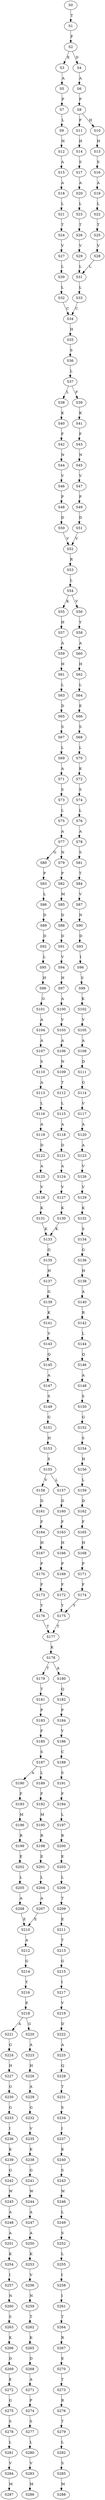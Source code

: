 strict digraph  {
	S0 -> S1 [ label = T ];
	S1 -> S2 [ label = F ];
	S2 -> S3 [ label = E ];
	S2 -> S4 [ label = D ];
	S3 -> S5 [ label = A ];
	S4 -> S6 [ label = A ];
	S5 -> S7 [ label = P ];
	S6 -> S8 [ label = P ];
	S7 -> S9 [ label = L ];
	S8 -> S10 [ label = H ];
	S8 -> S11 [ label = F ];
	S9 -> S12 [ label = H ];
	S10 -> S13 [ label = H ];
	S11 -> S14 [ label = H ];
	S12 -> S15 [ label = A ];
	S13 -> S16 [ label = S ];
	S14 -> S17 [ label = S ];
	S15 -> S18 [ label = A ];
	S16 -> S19 [ label = A ];
	S17 -> S20 [ label = A ];
	S18 -> S21 [ label = L ];
	S19 -> S22 [ label = L ];
	S20 -> S23 [ label = L ];
	S21 -> S24 [ label = T ];
	S22 -> S25 [ label = T ];
	S23 -> S26 [ label = T ];
	S24 -> S27 [ label = V ];
	S25 -> S28 [ label = V ];
	S26 -> S29 [ label = V ];
	S27 -> S30 [ label = L ];
	S28 -> S31 [ label = L ];
	S29 -> S31 [ label = L ];
	S30 -> S32 [ label = L ];
	S31 -> S33 [ label = L ];
	S32 -> S34 [ label = C ];
	S33 -> S34 [ label = C ];
	S34 -> S35 [ label = H ];
	S35 -> S36 [ label = S ];
	S36 -> S37 [ label = L ];
	S37 -> S38 [ label = L ];
	S37 -> S39 [ label = F ];
	S38 -> S40 [ label = K ];
	S39 -> S41 [ label = K ];
	S40 -> S42 [ label = F ];
	S41 -> S43 [ label = F ];
	S42 -> S44 [ label = N ];
	S43 -> S45 [ label = N ];
	S44 -> S46 [ label = V ];
	S45 -> S47 [ label = V ];
	S46 -> S48 [ label = P ];
	S47 -> S49 [ label = P ];
	S48 -> S50 [ label = D ];
	S49 -> S51 [ label = D ];
	S50 -> S52 [ label = V ];
	S51 -> S52 [ label = V ];
	S52 -> S53 [ label = R ];
	S53 -> S54 [ label = L ];
	S54 -> S55 [ label = K ];
	S54 -> S56 [ label = V ];
	S55 -> S57 [ label = H ];
	S56 -> S58 [ label = Y ];
	S57 -> S59 [ label = A ];
	S58 -> S60 [ label = A ];
	S59 -> S61 [ label = H ];
	S60 -> S62 [ label = H ];
	S61 -> S63 [ label = L ];
	S62 -> S64 [ label = L ];
	S63 -> S65 [ label = D ];
	S64 -> S66 [ label = E ];
	S65 -> S67 [ label = S ];
	S66 -> S68 [ label = S ];
	S67 -> S69 [ label = L ];
	S68 -> S70 [ label = L ];
	S69 -> S71 [ label = A ];
	S70 -> S72 [ label = K ];
	S71 -> S73 [ label = S ];
	S72 -> S74 [ label = S ];
	S73 -> S75 [ label = L ];
	S74 -> S76 [ label = L ];
	S75 -> S77 [ label = A ];
	S76 -> S78 [ label = A ];
	S77 -> S79 [ label = N ];
	S77 -> S80 [ label = G ];
	S78 -> S81 [ label = S ];
	S79 -> S82 [ label = P ];
	S80 -> S83 [ label = P ];
	S81 -> S84 [ label = T ];
	S82 -> S85 [ label = M ];
	S83 -> S86 [ label = L ];
	S84 -> S87 [ label = V ];
	S85 -> S88 [ label = D ];
	S86 -> S89 [ label = D ];
	S87 -> S90 [ label = N ];
	S88 -> S91 [ label = D ];
	S89 -> S92 [ label = D ];
	S90 -> S93 [ label = D ];
	S91 -> S94 [ label = V ];
	S92 -> S95 [ label = L ];
	S93 -> S96 [ label = I ];
	S94 -> S97 [ label = H ];
	S95 -> S98 [ label = H ];
	S96 -> S99 [ label = S ];
	S97 -> S100 [ label = A ];
	S98 -> S101 [ label = G ];
	S99 -> S102 [ label = K ];
	S100 -> S103 [ label = V ];
	S101 -> S104 [ label = A ];
	S102 -> S105 [ label = V ];
	S103 -> S106 [ label = A ];
	S104 -> S107 [ label = A ];
	S105 -> S108 [ label = A ];
	S106 -> S109 [ label = N ];
	S107 -> S110 [ label = S ];
	S108 -> S111 [ label = D ];
	S109 -> S112 [ label = T ];
	S110 -> S113 [ label = A ];
	S111 -> S114 [ label = G ];
	S112 -> S115 [ label = L ];
	S113 -> S116 [ label = L ];
	S114 -> S117 [ label = V ];
	S115 -> S118 [ label = A ];
	S116 -> S119 [ label = A ];
	S117 -> S120 [ label = A ];
	S118 -> S121 [ label = D ];
	S119 -> S122 [ label = D ];
	S120 -> S123 [ label = A ];
	S121 -> S124 [ label = A ];
	S122 -> S125 [ label = A ];
	S123 -> S126 [ label = V ];
	S124 -> S127 [ label = V ];
	S125 -> S128 [ label = V ];
	S126 -> S129 [ label = V ];
	S127 -> S130 [ label = K ];
	S128 -> S131 [ label = K ];
	S129 -> S132 [ label = K ];
	S130 -> S133 [ label = K ];
	S131 -> S133 [ label = K ];
	S132 -> S134 [ label = S ];
	S133 -> S135 [ label = G ];
	S134 -> S136 [ label = G ];
	S135 -> S137 [ label = H ];
	S136 -> S138 [ label = H ];
	S137 -> S139 [ label = G ];
	S138 -> S140 [ label = A ];
	S139 -> S141 [ label = K ];
	S140 -> S142 [ label = R ];
	S141 -> S143 [ label = V ];
	S142 -> S144 [ label = L ];
	S143 -> S145 [ label = Q ];
	S144 -> S146 [ label = Q ];
	S145 -> S147 [ label = A ];
	S146 -> S148 [ label = A ];
	S147 -> S149 [ label = S ];
	S148 -> S150 [ label = S ];
	S149 -> S151 [ label = G ];
	S150 -> S152 [ label = G ];
	S151 -> S153 [ label = H ];
	S152 -> S154 [ label = S ];
	S153 -> S155 [ label = S ];
	S154 -> S156 [ label = H ];
	S155 -> S157 [ label = L ];
	S155 -> S158 [ label = V ];
	S156 -> S159 [ label = L ];
	S157 -> S160 [ label = D ];
	S158 -> S161 [ label = D ];
	S159 -> S162 [ label = D ];
	S160 -> S163 [ label = F ];
	S161 -> S164 [ label = F ];
	S162 -> S165 [ label = F ];
	S163 -> S166 [ label = H ];
	S164 -> S167 [ label = H ];
	S165 -> S168 [ label = H ];
	S166 -> S169 [ label = P ];
	S167 -> S170 [ label = P ];
	S168 -> S171 [ label = P ];
	S169 -> S172 [ label = F ];
	S170 -> S173 [ label = F ];
	S171 -> S174 [ label = F ];
	S172 -> S175 [ label = Y ];
	S173 -> S176 [ label = Y ];
	S174 -> S175 [ label = Y ];
	S175 -> S177 [ label = T ];
	S176 -> S177 [ label = T ];
	S177 -> S178 [ label = K ];
	S178 -> S179 [ label = T ];
	S178 -> S180 [ label = A ];
	S179 -> S181 [ label = T ];
	S180 -> S182 [ label = Q ];
	S181 -> S183 [ label = P ];
	S182 -> S184 [ label = P ];
	S183 -> S185 [ label = F ];
	S184 -> S186 [ label = Y ];
	S185 -> S187 [ label = S ];
	S186 -> S188 [ label = C ];
	S187 -> S189 [ label = L ];
	S187 -> S190 [ label = A ];
	S188 -> S191 [ label = S ];
	S189 -> S192 [ label = F ];
	S190 -> S193 [ label = F ];
	S191 -> S194 [ label = F ];
	S192 -> S195 [ label = M ];
	S193 -> S196 [ label = M ];
	S194 -> S197 [ label = L ];
	S195 -> S198 [ label = R ];
	S196 -> S199 [ label = R ];
	S197 -> S200 [ label = R ];
	S198 -> S201 [ label = E ];
	S199 -> S202 [ label = E ];
	S200 -> S203 [ label = E ];
	S201 -> S204 [ label = L ];
	S202 -> S205 [ label = L ];
	S203 -> S206 [ label = L ];
	S204 -> S207 [ label = A ];
	S205 -> S208 [ label = A ];
	S206 -> S209 [ label = T ];
	S207 -> S210 [ label = E ];
	S208 -> S210 [ label = E ];
	S209 -> S211 [ label = E ];
	S210 -> S212 [ label = A ];
	S211 -> S213 [ label = T ];
	S212 -> S214 [ label = G ];
	S213 -> S215 [ label = G ];
	S214 -> S216 [ label = Y ];
	S215 -> S217 [ label = I ];
	S216 -> S218 [ label = E ];
	S217 -> S219 [ label = V ];
	S218 -> S220 [ label = G ];
	S218 -> S221 [ label = A ];
	S219 -> S222 [ label = D ];
	S220 -> S223 [ label = A ];
	S221 -> S224 [ label = G ];
	S222 -> S225 [ label = A ];
	S223 -> S226 [ label = H ];
	S224 -> S227 [ label = H ];
	S225 -> S228 [ label = Q ];
	S226 -> S229 [ label = A ];
	S227 -> S230 [ label = G ];
	S228 -> S231 [ label = T ];
	S229 -> S232 [ label = G ];
	S230 -> S233 [ label = G ];
	S231 -> S234 [ label = S ];
	S232 -> S235 [ label = V ];
	S233 -> S236 [ label = I ];
	S234 -> S237 [ label = I ];
	S235 -> S238 [ label = K ];
	S236 -> S239 [ label = K ];
	S237 -> S240 [ label = K ];
	S238 -> S241 [ label = G ];
	S239 -> S242 [ label = G ];
	S240 -> S243 [ label = S ];
	S241 -> S244 [ label = W ];
	S242 -> S245 [ label = W ];
	S243 -> S246 [ label = W ];
	S244 -> S247 [ label = A ];
	S245 -> S248 [ label = A ];
	S246 -> S249 [ label = L ];
	S247 -> S250 [ label = A ];
	S248 -> S251 [ label = A ];
	S249 -> S252 [ label = S ];
	S250 -> S253 [ label = K ];
	S251 -> S254 [ label = K ];
	S252 -> S255 [ label = L ];
	S253 -> S256 [ label = V ];
	S254 -> S257 [ label = I ];
	S255 -> S258 [ label = I ];
	S256 -> S259 [ label = N ];
	S257 -> S260 [ label = N ];
	S258 -> S261 [ label = I ];
	S259 -> S262 [ label = T ];
	S260 -> S263 [ label = S ];
	S261 -> S264 [ label = T ];
	S262 -> S265 [ label = K ];
	S263 -> S266 [ label = K ];
	S264 -> S267 [ label = R ];
	S265 -> S268 [ label = D ];
	S266 -> S269 [ label = D ];
	S267 -> S270 [ label = E ];
	S268 -> S271 [ label = A ];
	S269 -> S272 [ label = E ];
	S270 -> S273 [ label = T ];
	S271 -> S274 [ label = P ];
	S272 -> S275 [ label = G ];
	S273 -> S276 [ label = R ];
	S274 -> S277 [ label = S ];
	S275 -> S278 [ label = S ];
	S276 -> S279 [ label = T ];
	S277 -> S280 [ label = L ];
	S278 -> S281 [ label = L ];
	S279 -> S282 [ label = L ];
	S280 -> S283 [ label = V ];
	S281 -> S284 [ label = V ];
	S282 -> S285 [ label = S ];
	S283 -> S286 [ label = M ];
	S284 -> S287 [ label = M ];
	S285 -> S288 [ label = M ];
}
